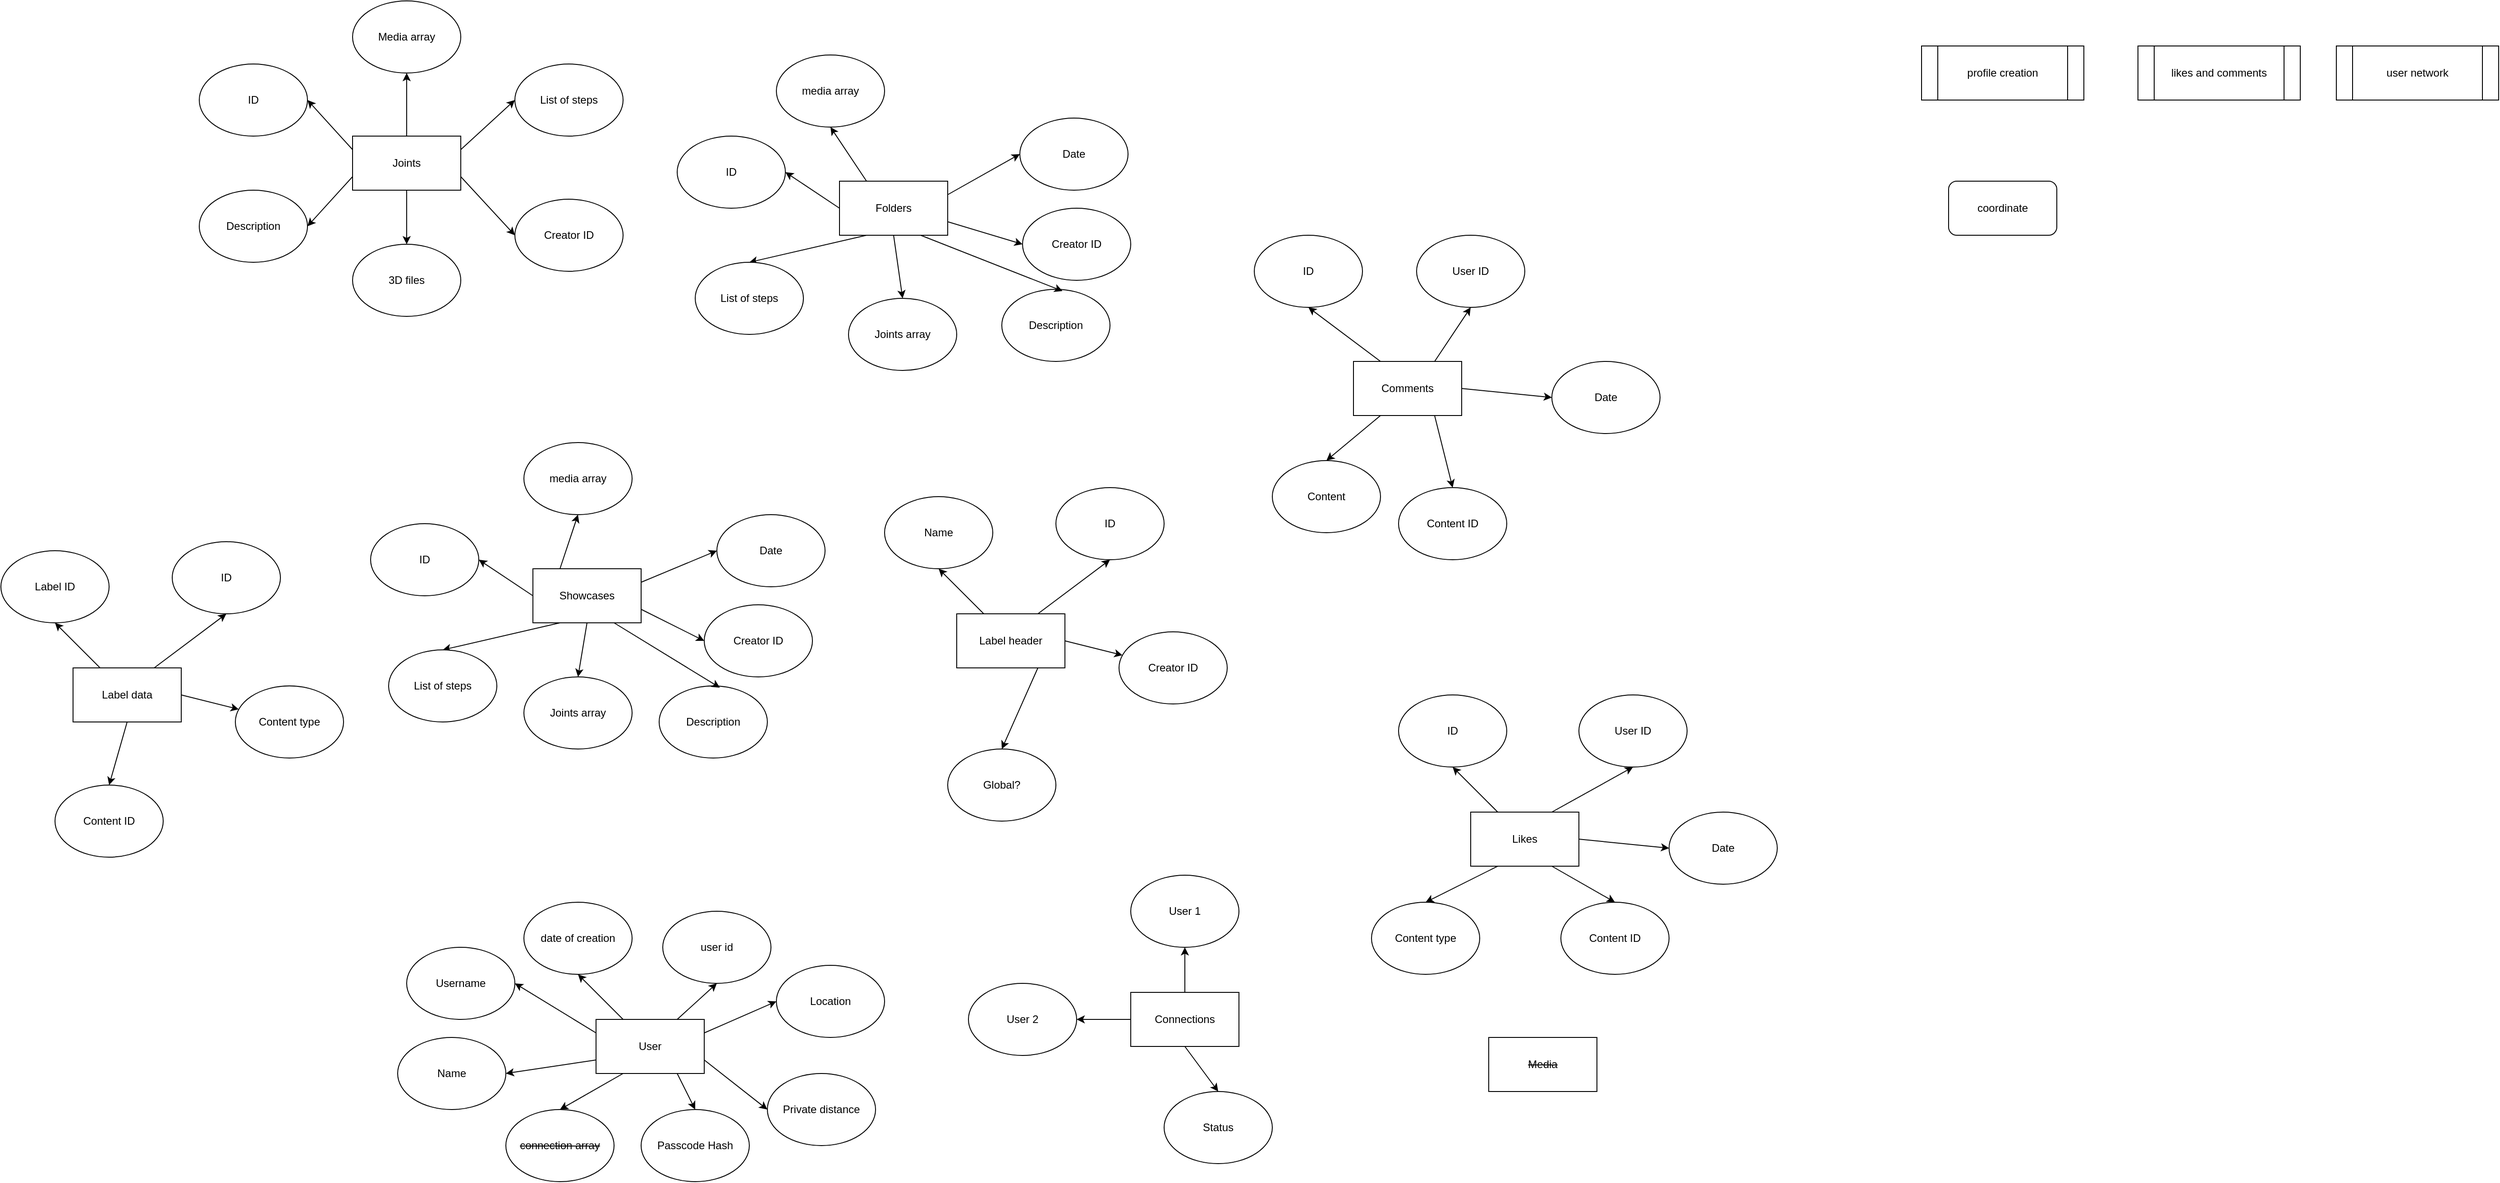 <mxfile version="26.2.15">
  <diagram id="C5RBs43oDa-KdzZeNtuy" name="Page-1">
    <mxGraphModel dx="2332" dy="1842" grid="1" gridSize="10" guides="1" tooltips="1" connect="1" arrows="1" fold="1" page="1" pageScale="1" pageWidth="827" pageHeight="1169" math="0" shadow="0">
      <root>
        <mxCell id="WIyWlLk6GJQsqaUBKTNV-0" />
        <mxCell id="WIyWlLk6GJQsqaUBKTNV-1" parent="WIyWlLk6GJQsqaUBKTNV-0" />
        <mxCell id="KM4ZaIcSySpSmgN7gL_V-80" style="edgeStyle=none;shape=connector;rounded=0;orthogonalLoop=1;jettySize=auto;html=1;exitX=0.5;exitY=1;exitDx=0;exitDy=0;strokeColor=default;align=center;verticalAlign=middle;fontFamily=Helvetica;fontSize=11;fontColor=default;labelBackgroundColor=default;endArrow=classic;" parent="WIyWlLk6GJQsqaUBKTNV-1" source="A2ExsAEQFThplT-EuYZs-0" target="KM4ZaIcSySpSmgN7gL_V-60" edge="1">
          <mxGeometry relative="1" as="geometry" />
        </mxCell>
        <mxCell id="KM4ZaIcSySpSmgN7gL_V-81" style="edgeStyle=none;shape=connector;rounded=0;orthogonalLoop=1;jettySize=auto;html=1;exitX=1;exitY=0.75;exitDx=0;exitDy=0;entryX=0;entryY=0.5;entryDx=0;entryDy=0;strokeColor=default;align=center;verticalAlign=middle;fontFamily=Helvetica;fontSize=11;fontColor=default;labelBackgroundColor=default;endArrow=classic;" parent="WIyWlLk6GJQsqaUBKTNV-1" source="A2ExsAEQFThplT-EuYZs-0" target="KM4ZaIcSySpSmgN7gL_V-61" edge="1">
          <mxGeometry relative="1" as="geometry" />
        </mxCell>
        <mxCell id="KM4ZaIcSySpSmgN7gL_V-82" style="edgeStyle=none;shape=connector;rounded=0;orthogonalLoop=1;jettySize=auto;html=1;exitX=1;exitY=0.25;exitDx=0;exitDy=0;entryX=0;entryY=0.5;entryDx=0;entryDy=0;strokeColor=default;align=center;verticalAlign=middle;fontFamily=Helvetica;fontSize=11;fontColor=default;labelBackgroundColor=default;endArrow=classic;" parent="WIyWlLk6GJQsqaUBKTNV-1" source="A2ExsAEQFThplT-EuYZs-0" target="KM4ZaIcSySpSmgN7gL_V-62" edge="1">
          <mxGeometry relative="1" as="geometry" />
        </mxCell>
        <mxCell id="KM4ZaIcSySpSmgN7gL_V-83" style="edgeStyle=none;shape=connector;rounded=0;orthogonalLoop=1;jettySize=auto;html=1;exitX=0;exitY=0.25;exitDx=0;exitDy=0;entryX=1;entryY=0.5;entryDx=0;entryDy=0;strokeColor=default;align=center;verticalAlign=middle;fontFamily=Helvetica;fontSize=11;fontColor=default;labelBackgroundColor=default;endArrow=classic;" parent="WIyWlLk6GJQsqaUBKTNV-1" source="A2ExsAEQFThplT-EuYZs-0" target="KM4ZaIcSySpSmgN7gL_V-79" edge="1">
          <mxGeometry relative="1" as="geometry" />
        </mxCell>
        <mxCell id="KM4ZaIcSySpSmgN7gL_V-84" style="edgeStyle=none;shape=connector;rounded=0;orthogonalLoop=1;jettySize=auto;html=1;exitX=0;exitY=0.75;exitDx=0;exitDy=0;entryX=1;entryY=0.5;entryDx=0;entryDy=0;strokeColor=default;align=center;verticalAlign=middle;fontFamily=Helvetica;fontSize=11;fontColor=default;labelBackgroundColor=default;endArrow=classic;" parent="WIyWlLk6GJQsqaUBKTNV-1" source="A2ExsAEQFThplT-EuYZs-0" target="KM4ZaIcSySpSmgN7gL_V-64" edge="1">
          <mxGeometry relative="1" as="geometry" />
        </mxCell>
        <mxCell id="KM4ZaIcSySpSmgN7gL_V-85" style="edgeStyle=none;shape=connector;rounded=0;orthogonalLoop=1;jettySize=auto;html=1;exitX=0.5;exitY=0;exitDx=0;exitDy=0;entryX=0.5;entryY=1;entryDx=0;entryDy=0;strokeColor=default;align=center;verticalAlign=middle;fontFamily=Helvetica;fontSize=11;fontColor=default;labelBackgroundColor=default;endArrow=classic;" parent="WIyWlLk6GJQsqaUBKTNV-1" source="A2ExsAEQFThplT-EuYZs-0" target="KM4ZaIcSySpSmgN7gL_V-77" edge="1">
          <mxGeometry relative="1" as="geometry" />
        </mxCell>
        <mxCell id="A2ExsAEQFThplT-EuYZs-0" value="&lt;div&gt;Joints&lt;/div&gt;" style="rounded=0;whiteSpace=wrap;html=1;" parent="WIyWlLk6GJQsqaUBKTNV-1" vertex="1">
          <mxGeometry x="-110" y="-290" width="120" height="60" as="geometry" />
        </mxCell>
        <mxCell id="KM4ZaIcSySpSmgN7gL_V-27" style="edgeStyle=none;shape=connector;rounded=0;orthogonalLoop=1;jettySize=auto;html=1;exitX=0.25;exitY=0;exitDx=0;exitDy=0;entryX=0.5;entryY=1;entryDx=0;entryDy=0;strokeColor=default;align=center;verticalAlign=middle;fontFamily=Helvetica;fontSize=11;fontColor=default;labelBackgroundColor=default;endArrow=classic;" parent="WIyWlLk6GJQsqaUBKTNV-1" source="A2ExsAEQFThplT-EuYZs-1" target="KM4ZaIcSySpSmgN7gL_V-25" edge="1">
          <mxGeometry relative="1" as="geometry" />
        </mxCell>
        <mxCell id="KM4ZaIcSySpSmgN7gL_V-29" style="edgeStyle=none;shape=connector;rounded=0;orthogonalLoop=1;jettySize=auto;html=1;exitX=0.25;exitY=1;exitDx=0;exitDy=0;entryX=0.5;entryY=0;entryDx=0;entryDy=0;strokeColor=default;align=center;verticalAlign=middle;fontFamily=Helvetica;fontSize=11;fontColor=default;labelBackgroundColor=default;endArrow=classic;" parent="WIyWlLk6GJQsqaUBKTNV-1" source="A2ExsAEQFThplT-EuYZs-1" target="KM4ZaIcSySpSmgN7gL_V-24" edge="1">
          <mxGeometry relative="1" as="geometry" />
        </mxCell>
        <mxCell id="KM4ZaIcSySpSmgN7gL_V-33" style="edgeStyle=none;shape=connector;rounded=0;orthogonalLoop=1;jettySize=auto;html=1;exitX=0;exitY=0.5;exitDx=0;exitDy=0;entryX=1;entryY=0.5;entryDx=0;entryDy=0;strokeColor=default;align=center;verticalAlign=middle;fontFamily=Helvetica;fontSize=11;fontColor=default;labelBackgroundColor=default;endArrow=classic;" parent="WIyWlLk6GJQsqaUBKTNV-1" source="A2ExsAEQFThplT-EuYZs-1" target="KM4ZaIcSySpSmgN7gL_V-31" edge="1">
          <mxGeometry relative="1" as="geometry" />
        </mxCell>
        <mxCell id="KM4ZaIcSySpSmgN7gL_V-34" style="edgeStyle=none;shape=connector;rounded=0;orthogonalLoop=1;jettySize=auto;html=1;exitX=1;exitY=0.75;exitDx=0;exitDy=0;entryX=0;entryY=0.5;entryDx=0;entryDy=0;strokeColor=default;align=center;verticalAlign=middle;fontFamily=Helvetica;fontSize=11;fontColor=default;labelBackgroundColor=default;endArrow=classic;" parent="WIyWlLk6GJQsqaUBKTNV-1" source="A2ExsAEQFThplT-EuYZs-1" target="KM4ZaIcSySpSmgN7gL_V-32" edge="1">
          <mxGeometry relative="1" as="geometry" />
        </mxCell>
        <mxCell id="KM4ZaIcSySpSmgN7gL_V-38" style="edgeStyle=none;shape=connector;rounded=0;orthogonalLoop=1;jettySize=auto;html=1;exitX=0.5;exitY=1;exitDx=0;exitDy=0;entryX=0.5;entryY=0;entryDx=0;entryDy=0;strokeColor=default;align=center;verticalAlign=middle;fontFamily=Helvetica;fontSize=11;fontColor=default;labelBackgroundColor=default;endArrow=classic;" parent="WIyWlLk6GJQsqaUBKTNV-1" source="A2ExsAEQFThplT-EuYZs-1" target="KM4ZaIcSySpSmgN7gL_V-35" edge="1">
          <mxGeometry relative="1" as="geometry" />
        </mxCell>
        <mxCell id="KM4ZaIcSySpSmgN7gL_V-59" style="edgeStyle=none;shape=connector;rounded=0;orthogonalLoop=1;jettySize=auto;html=1;exitX=1;exitY=0.25;exitDx=0;exitDy=0;entryX=0;entryY=0.5;entryDx=0;entryDy=0;strokeColor=default;align=center;verticalAlign=middle;fontFamily=Helvetica;fontSize=11;fontColor=default;labelBackgroundColor=default;endArrow=classic;" parent="WIyWlLk6GJQsqaUBKTNV-1" source="A2ExsAEQFThplT-EuYZs-1" target="KM4ZaIcSySpSmgN7gL_V-58" edge="1">
          <mxGeometry relative="1" as="geometry" />
        </mxCell>
        <mxCell id="A2ExsAEQFThplT-EuYZs-1" value="Folders" style="rounded=0;whiteSpace=wrap;html=1;" parent="WIyWlLk6GJQsqaUBKTNV-1" vertex="1">
          <mxGeometry x="430" y="-240" width="120" height="60" as="geometry" />
        </mxCell>
        <mxCell id="A2ExsAEQFThplT-EuYZs-40" style="edgeStyle=none;shape=connector;rounded=0;orthogonalLoop=1;jettySize=auto;html=1;exitX=0.25;exitY=0;exitDx=0;exitDy=0;entryX=0.5;entryY=1;entryDx=0;entryDy=0;strokeColor=default;align=center;verticalAlign=middle;fontFamily=Helvetica;fontSize=11;fontColor=default;labelBackgroundColor=default;endArrow=classic;" parent="WIyWlLk6GJQsqaUBKTNV-1" source="A2ExsAEQFThplT-EuYZs-2" target="A2ExsAEQFThplT-EuYZs-39" edge="1">
          <mxGeometry relative="1" as="geometry" />
        </mxCell>
        <mxCell id="A2ExsAEQFThplT-EuYZs-41" style="edgeStyle=none;shape=connector;rounded=0;orthogonalLoop=1;jettySize=auto;html=1;exitX=0.75;exitY=0;exitDx=0;exitDy=0;entryX=0.5;entryY=1;entryDx=0;entryDy=0;strokeColor=default;align=center;verticalAlign=middle;fontFamily=Helvetica;fontSize=11;fontColor=default;labelBackgroundColor=default;endArrow=classic;" parent="WIyWlLk6GJQsqaUBKTNV-1" source="A2ExsAEQFThplT-EuYZs-2" target="A2ExsAEQFThplT-EuYZs-34" edge="1">
          <mxGeometry relative="1" as="geometry" />
        </mxCell>
        <mxCell id="A2ExsAEQFThplT-EuYZs-44" style="edgeStyle=none;shape=connector;rounded=0;orthogonalLoop=1;jettySize=auto;html=1;exitX=0.75;exitY=1;exitDx=0;exitDy=0;entryX=0.5;entryY=0;entryDx=0;entryDy=0;strokeColor=default;align=center;verticalAlign=middle;fontFamily=Helvetica;fontSize=11;fontColor=default;labelBackgroundColor=default;endArrow=classic;" parent="WIyWlLk6GJQsqaUBKTNV-1" source="A2ExsAEQFThplT-EuYZs-2" target="A2ExsAEQFThplT-EuYZs-35" edge="1">
          <mxGeometry relative="1" as="geometry" />
        </mxCell>
        <mxCell id="A2ExsAEQFThplT-EuYZs-46" style="edgeStyle=none;shape=connector;rounded=0;orthogonalLoop=1;jettySize=auto;html=1;exitX=1;exitY=0.5;exitDx=0;exitDy=0;strokeColor=default;align=center;verticalAlign=middle;fontFamily=Helvetica;fontSize=11;fontColor=default;labelBackgroundColor=default;endArrow=classic;" parent="WIyWlLk6GJQsqaUBKTNV-1" source="A2ExsAEQFThplT-EuYZs-2" target="A2ExsAEQFThplT-EuYZs-45" edge="1">
          <mxGeometry relative="1" as="geometry" />
        </mxCell>
        <mxCell id="A2ExsAEQFThplT-EuYZs-2" value="Label header" style="rounded=0;whiteSpace=wrap;html=1;" parent="WIyWlLk6GJQsqaUBKTNV-1" vertex="1">
          <mxGeometry x="560" y="240" width="120" height="60" as="geometry" />
        </mxCell>
        <mxCell id="A2ExsAEQFThplT-EuYZs-11" style="rounded=0;orthogonalLoop=1;jettySize=auto;html=1;exitX=0.75;exitY=1;exitDx=0;exitDy=0;entryX=0.5;entryY=0;entryDx=0;entryDy=0;" parent="WIyWlLk6GJQsqaUBKTNV-1" source="A2ExsAEQFThplT-EuYZs-3" target="A2ExsAEQFThplT-EuYZs-10" edge="1">
          <mxGeometry relative="1" as="geometry" />
        </mxCell>
        <mxCell id="A2ExsAEQFThplT-EuYZs-13" style="edgeStyle=none;shape=connector;rounded=0;orthogonalLoop=1;jettySize=auto;html=1;exitX=1;exitY=0.75;exitDx=0;exitDy=0;entryX=0;entryY=0.5;entryDx=0;entryDy=0;strokeColor=default;align=center;verticalAlign=middle;fontFamily=Helvetica;fontSize=11;fontColor=default;labelBackgroundColor=default;endArrow=classic;" parent="WIyWlLk6GJQsqaUBKTNV-1" source="A2ExsAEQFThplT-EuYZs-3" target="A2ExsAEQFThplT-EuYZs-12" edge="1">
          <mxGeometry relative="1" as="geometry" />
        </mxCell>
        <mxCell id="A2ExsAEQFThplT-EuYZs-16" style="edgeStyle=none;shape=connector;rounded=0;orthogonalLoop=1;jettySize=auto;html=1;exitX=0.75;exitY=0;exitDx=0;exitDy=0;entryX=0.5;entryY=1;entryDx=0;entryDy=0;strokeColor=default;align=center;verticalAlign=middle;fontFamily=Helvetica;fontSize=11;fontColor=default;labelBackgroundColor=default;endArrow=classic;" parent="WIyWlLk6GJQsqaUBKTNV-1" source="A2ExsAEQFThplT-EuYZs-3" target="A2ExsAEQFThplT-EuYZs-15" edge="1">
          <mxGeometry relative="1" as="geometry" />
        </mxCell>
        <mxCell id="A2ExsAEQFThplT-EuYZs-18" style="edgeStyle=none;shape=connector;rounded=0;orthogonalLoop=1;jettySize=auto;html=1;exitX=0.25;exitY=0;exitDx=0;exitDy=0;entryX=0.5;entryY=1;entryDx=0;entryDy=0;strokeColor=default;align=center;verticalAlign=middle;fontFamily=Helvetica;fontSize=11;fontColor=default;labelBackgroundColor=default;endArrow=classic;" parent="WIyWlLk6GJQsqaUBKTNV-1" source="A2ExsAEQFThplT-EuYZs-3" target="A2ExsAEQFThplT-EuYZs-17" edge="1">
          <mxGeometry relative="1" as="geometry" />
        </mxCell>
        <mxCell id="A2ExsAEQFThplT-EuYZs-20" style="edgeStyle=none;shape=connector;rounded=0;orthogonalLoop=1;jettySize=auto;html=1;exitX=0.25;exitY=1;exitDx=0;exitDy=0;entryX=0.5;entryY=0;entryDx=0;entryDy=0;strokeColor=default;align=center;verticalAlign=middle;fontFamily=Helvetica;fontSize=11;fontColor=default;labelBackgroundColor=default;endArrow=classic;" parent="WIyWlLk6GJQsqaUBKTNV-1" source="A2ExsAEQFThplT-EuYZs-3" target="A2ExsAEQFThplT-EuYZs-19" edge="1">
          <mxGeometry relative="1" as="geometry" />
        </mxCell>
        <mxCell id="A2ExsAEQFThplT-EuYZs-22" style="edgeStyle=none;shape=connector;rounded=0;orthogonalLoop=1;jettySize=auto;html=1;exitX=1;exitY=0.25;exitDx=0;exitDy=0;entryX=0;entryY=0.5;entryDx=0;entryDy=0;strokeColor=default;align=center;verticalAlign=middle;fontFamily=Helvetica;fontSize=11;fontColor=default;labelBackgroundColor=default;endArrow=classic;" parent="WIyWlLk6GJQsqaUBKTNV-1" source="A2ExsAEQFThplT-EuYZs-3" target="A2ExsAEQFThplT-EuYZs-21" edge="1">
          <mxGeometry relative="1" as="geometry" />
        </mxCell>
        <mxCell id="A2ExsAEQFThplT-EuYZs-24" style="edgeStyle=none;shape=connector;rounded=0;orthogonalLoop=1;jettySize=auto;html=1;exitX=0;exitY=0.25;exitDx=0;exitDy=0;entryX=1;entryY=0.5;entryDx=0;entryDy=0;strokeColor=default;align=center;verticalAlign=middle;fontFamily=Helvetica;fontSize=11;fontColor=default;labelBackgroundColor=default;endArrow=classic;" parent="WIyWlLk6GJQsqaUBKTNV-1" source="A2ExsAEQFThplT-EuYZs-3" target="A2ExsAEQFThplT-EuYZs-23" edge="1">
          <mxGeometry relative="1" as="geometry" />
        </mxCell>
        <mxCell id="A2ExsAEQFThplT-EuYZs-26" style="edgeStyle=none;shape=connector;rounded=0;orthogonalLoop=1;jettySize=auto;html=1;exitX=0;exitY=0.75;exitDx=0;exitDy=0;entryX=1;entryY=0.5;entryDx=0;entryDy=0;strokeColor=default;align=center;verticalAlign=middle;fontFamily=Helvetica;fontSize=11;fontColor=default;labelBackgroundColor=default;endArrow=classic;" parent="WIyWlLk6GJQsqaUBKTNV-1" source="A2ExsAEQFThplT-EuYZs-3" target="A2ExsAEQFThplT-EuYZs-25" edge="1">
          <mxGeometry relative="1" as="geometry" />
        </mxCell>
        <mxCell id="A2ExsAEQFThplT-EuYZs-3" value="User" style="rounded=0;whiteSpace=wrap;html=1;" parent="WIyWlLk6GJQsqaUBKTNV-1" vertex="1">
          <mxGeometry x="160" y="690" width="120" height="60" as="geometry" />
        </mxCell>
        <mxCell id="A2ExsAEQFThplT-EuYZs-31" style="edgeStyle=none;shape=connector;rounded=0;orthogonalLoop=1;jettySize=auto;html=1;exitX=0;exitY=0.5;exitDx=0;exitDy=0;entryX=1;entryY=0.5;entryDx=0;entryDy=0;strokeColor=default;align=center;verticalAlign=middle;fontFamily=Helvetica;fontSize=11;fontColor=default;labelBackgroundColor=default;endArrow=classic;" parent="WIyWlLk6GJQsqaUBKTNV-1" source="A2ExsAEQFThplT-EuYZs-4" target="A2ExsAEQFThplT-EuYZs-28" edge="1">
          <mxGeometry relative="1" as="geometry" />
        </mxCell>
        <mxCell id="A2ExsAEQFThplT-EuYZs-32" style="edgeStyle=none;shape=connector;rounded=0;orthogonalLoop=1;jettySize=auto;html=1;exitX=0.5;exitY=1;exitDx=0;exitDy=0;entryX=0.5;entryY=0;entryDx=0;entryDy=0;strokeColor=default;align=center;verticalAlign=middle;fontFamily=Helvetica;fontSize=11;fontColor=default;labelBackgroundColor=default;endArrow=classic;" parent="WIyWlLk6GJQsqaUBKTNV-1" source="A2ExsAEQFThplT-EuYZs-4" target="A2ExsAEQFThplT-EuYZs-29" edge="1">
          <mxGeometry relative="1" as="geometry" />
        </mxCell>
        <mxCell id="A2ExsAEQFThplT-EuYZs-33" style="edgeStyle=none;shape=connector;rounded=0;orthogonalLoop=1;jettySize=auto;html=1;exitX=0.5;exitY=0;exitDx=0;exitDy=0;entryX=0.5;entryY=1;entryDx=0;entryDy=0;strokeColor=default;align=center;verticalAlign=middle;fontFamily=Helvetica;fontSize=11;fontColor=default;labelBackgroundColor=default;endArrow=classic;" parent="WIyWlLk6GJQsqaUBKTNV-1" source="A2ExsAEQFThplT-EuYZs-4" target="A2ExsAEQFThplT-EuYZs-27" edge="1">
          <mxGeometry relative="1" as="geometry" />
        </mxCell>
        <mxCell id="A2ExsAEQFThplT-EuYZs-4" value="Connections" style="rounded=0;whiteSpace=wrap;html=1;" parent="WIyWlLk6GJQsqaUBKTNV-1" vertex="1">
          <mxGeometry x="753" y="660" width="120" height="60" as="geometry" />
        </mxCell>
        <mxCell id="A2ExsAEQFThplT-EuYZs-5" value="&lt;strike&gt;Media&lt;/strike&gt;" style="rounded=0;whiteSpace=wrap;html=1;" parent="WIyWlLk6GJQsqaUBKTNV-1" vertex="1">
          <mxGeometry x="1150" y="710" width="120" height="60" as="geometry" />
        </mxCell>
        <mxCell id="KM4ZaIcSySpSmgN7gL_V-14" style="edgeStyle=none;shape=connector;rounded=0;orthogonalLoop=1;jettySize=auto;html=1;exitX=0.75;exitY=0;exitDx=0;exitDy=0;entryX=0.5;entryY=1;entryDx=0;entryDy=0;strokeColor=default;align=center;verticalAlign=middle;fontFamily=Helvetica;fontSize=11;fontColor=default;labelBackgroundColor=default;endArrow=classic;" parent="WIyWlLk6GJQsqaUBKTNV-1" source="A2ExsAEQFThplT-EuYZs-7" target="KM4ZaIcSySpSmgN7gL_V-10" edge="1">
          <mxGeometry relative="1" as="geometry" />
        </mxCell>
        <mxCell id="KM4ZaIcSySpSmgN7gL_V-15" style="edgeStyle=none;shape=connector;rounded=0;orthogonalLoop=1;jettySize=auto;html=1;exitX=0.25;exitY=0;exitDx=0;exitDy=0;entryX=0.5;entryY=1;entryDx=0;entryDy=0;strokeColor=default;align=center;verticalAlign=middle;fontFamily=Helvetica;fontSize=11;fontColor=default;labelBackgroundColor=default;endArrow=classic;" parent="WIyWlLk6GJQsqaUBKTNV-1" source="A2ExsAEQFThplT-EuYZs-7" target="KM4ZaIcSySpSmgN7gL_V-9" edge="1">
          <mxGeometry relative="1" as="geometry" />
        </mxCell>
        <mxCell id="KM4ZaIcSySpSmgN7gL_V-16" style="edgeStyle=none;shape=connector;rounded=0;orthogonalLoop=1;jettySize=auto;html=1;exitX=0.25;exitY=1;exitDx=0;exitDy=0;entryX=0.5;entryY=0;entryDx=0;entryDy=0;strokeColor=default;align=center;verticalAlign=middle;fontFamily=Helvetica;fontSize=11;fontColor=default;labelBackgroundColor=default;endArrow=classic;" parent="WIyWlLk6GJQsqaUBKTNV-1" source="A2ExsAEQFThplT-EuYZs-7" target="KM4ZaIcSySpSmgN7gL_V-11" edge="1">
          <mxGeometry relative="1" as="geometry" />
        </mxCell>
        <mxCell id="KM4ZaIcSySpSmgN7gL_V-17" style="edgeStyle=none;shape=connector;rounded=0;orthogonalLoop=1;jettySize=auto;html=1;exitX=0.75;exitY=1;exitDx=0;exitDy=0;entryX=0.5;entryY=0;entryDx=0;entryDy=0;strokeColor=default;align=center;verticalAlign=middle;fontFamily=Helvetica;fontSize=11;fontColor=default;labelBackgroundColor=default;endArrow=classic;" parent="WIyWlLk6GJQsqaUBKTNV-1" source="A2ExsAEQFThplT-EuYZs-7" target="KM4ZaIcSySpSmgN7gL_V-12" edge="1">
          <mxGeometry relative="1" as="geometry" />
        </mxCell>
        <mxCell id="KM4ZaIcSySpSmgN7gL_V-18" style="edgeStyle=none;shape=connector;rounded=0;orthogonalLoop=1;jettySize=auto;html=1;exitX=1;exitY=0.5;exitDx=0;exitDy=0;entryX=0;entryY=0.5;entryDx=0;entryDy=0;strokeColor=default;align=center;verticalAlign=middle;fontFamily=Helvetica;fontSize=11;fontColor=default;labelBackgroundColor=default;endArrow=classic;" parent="WIyWlLk6GJQsqaUBKTNV-1" source="A2ExsAEQFThplT-EuYZs-7" target="KM4ZaIcSySpSmgN7gL_V-13" edge="1">
          <mxGeometry relative="1" as="geometry" />
        </mxCell>
        <mxCell id="A2ExsAEQFThplT-EuYZs-7" value="Comments" style="rounded=0;whiteSpace=wrap;html=1;" parent="WIyWlLk6GJQsqaUBKTNV-1" vertex="1">
          <mxGeometry x="1000" y="-40" width="120" height="60" as="geometry" />
        </mxCell>
        <mxCell id="KM4ZaIcSySpSmgN7gL_V-2" style="rounded=0;orthogonalLoop=1;jettySize=auto;html=1;exitX=0.25;exitY=0;exitDx=0;exitDy=0;entryX=0.5;entryY=1;entryDx=0;entryDy=0;" parent="WIyWlLk6GJQsqaUBKTNV-1" source="A2ExsAEQFThplT-EuYZs-8" target="A2ExsAEQFThplT-EuYZs-48" edge="1">
          <mxGeometry relative="1" as="geometry" />
        </mxCell>
        <mxCell id="KM4ZaIcSySpSmgN7gL_V-3" style="edgeStyle=none;shape=connector;rounded=0;orthogonalLoop=1;jettySize=auto;html=1;exitX=0.75;exitY=0;exitDx=0;exitDy=0;entryX=0.5;entryY=1;entryDx=0;entryDy=0;strokeColor=default;align=center;verticalAlign=middle;fontFamily=Helvetica;fontSize=11;fontColor=default;labelBackgroundColor=default;endArrow=classic;" parent="WIyWlLk6GJQsqaUBKTNV-1" source="A2ExsAEQFThplT-EuYZs-8" target="KM4ZaIcSySpSmgN7gL_V-0" edge="1">
          <mxGeometry relative="1" as="geometry" />
        </mxCell>
        <mxCell id="KM4ZaIcSySpSmgN7gL_V-6" style="edgeStyle=none;shape=connector;rounded=0;orthogonalLoop=1;jettySize=auto;html=1;exitX=1;exitY=0.5;exitDx=0;exitDy=0;entryX=0;entryY=0.5;entryDx=0;entryDy=0;strokeColor=default;align=center;verticalAlign=middle;fontFamily=Helvetica;fontSize=11;fontColor=default;labelBackgroundColor=default;endArrow=classic;" parent="WIyWlLk6GJQsqaUBKTNV-1" source="A2ExsAEQFThplT-EuYZs-8" target="KM4ZaIcSySpSmgN7gL_V-5" edge="1">
          <mxGeometry relative="1" as="geometry" />
        </mxCell>
        <mxCell id="KM4ZaIcSySpSmgN7gL_V-7" style="edgeStyle=none;shape=connector;rounded=0;orthogonalLoop=1;jettySize=auto;html=1;exitX=0.25;exitY=1;exitDx=0;exitDy=0;entryX=0.5;entryY=0;entryDx=0;entryDy=0;strokeColor=default;align=center;verticalAlign=middle;fontFamily=Helvetica;fontSize=11;fontColor=default;labelBackgroundColor=default;endArrow=classic;" parent="WIyWlLk6GJQsqaUBKTNV-1" source="A2ExsAEQFThplT-EuYZs-8" target="KM4ZaIcSySpSmgN7gL_V-4" edge="1">
          <mxGeometry relative="1" as="geometry" />
        </mxCell>
        <mxCell id="KM4ZaIcSySpSmgN7gL_V-8" style="edgeStyle=none;shape=connector;rounded=0;orthogonalLoop=1;jettySize=auto;html=1;exitX=0.75;exitY=1;exitDx=0;exitDy=0;entryX=0.5;entryY=0;entryDx=0;entryDy=0;strokeColor=default;align=center;verticalAlign=middle;fontFamily=Helvetica;fontSize=11;fontColor=default;labelBackgroundColor=default;endArrow=classic;" parent="WIyWlLk6GJQsqaUBKTNV-1" source="A2ExsAEQFThplT-EuYZs-8" target="KM4ZaIcSySpSmgN7gL_V-1" edge="1">
          <mxGeometry relative="1" as="geometry" />
        </mxCell>
        <mxCell id="A2ExsAEQFThplT-EuYZs-8" value="Likes" style="rounded=0;whiteSpace=wrap;html=1;" parent="WIyWlLk6GJQsqaUBKTNV-1" vertex="1">
          <mxGeometry x="1130" y="460" width="120" height="60" as="geometry" />
        </mxCell>
        <mxCell id="A2ExsAEQFThplT-EuYZs-10" value="Passcode Hash" style="ellipse;whiteSpace=wrap;html=1;" parent="WIyWlLk6GJQsqaUBKTNV-1" vertex="1">
          <mxGeometry x="210" y="790" width="120" height="80" as="geometry" />
        </mxCell>
        <mxCell id="A2ExsAEQFThplT-EuYZs-12" value="Private distance" style="ellipse;whiteSpace=wrap;html=1;" parent="WIyWlLk6GJQsqaUBKTNV-1" vertex="1">
          <mxGeometry x="350" y="750" width="120" height="80" as="geometry" />
        </mxCell>
        <mxCell id="A2ExsAEQFThplT-EuYZs-15" value="user id" style="ellipse;whiteSpace=wrap;html=1;" parent="WIyWlLk6GJQsqaUBKTNV-1" vertex="1">
          <mxGeometry x="234" y="570" width="120" height="80" as="geometry" />
        </mxCell>
        <mxCell id="A2ExsAEQFThplT-EuYZs-17" value="date of creation" style="ellipse;whiteSpace=wrap;html=1;" parent="WIyWlLk6GJQsqaUBKTNV-1" vertex="1">
          <mxGeometry x="80" y="560" width="120" height="80" as="geometry" />
        </mxCell>
        <mxCell id="A2ExsAEQFThplT-EuYZs-19" value="&lt;strike&gt;connection array &lt;br&gt;&lt;/strike&gt;" style="ellipse;whiteSpace=wrap;html=1;" parent="WIyWlLk6GJQsqaUBKTNV-1" vertex="1">
          <mxGeometry x="60" y="790" width="120" height="80" as="geometry" />
        </mxCell>
        <mxCell id="A2ExsAEQFThplT-EuYZs-21" value="Location" style="ellipse;whiteSpace=wrap;html=1;" parent="WIyWlLk6GJQsqaUBKTNV-1" vertex="1">
          <mxGeometry x="360" y="630" width="120" height="80" as="geometry" />
        </mxCell>
        <mxCell id="A2ExsAEQFThplT-EuYZs-23" value="Username" style="ellipse;whiteSpace=wrap;html=1;" parent="WIyWlLk6GJQsqaUBKTNV-1" vertex="1">
          <mxGeometry x="-50" y="610" width="120" height="80" as="geometry" />
        </mxCell>
        <mxCell id="A2ExsAEQFThplT-EuYZs-25" value="Name" style="ellipse;whiteSpace=wrap;html=1;" parent="WIyWlLk6GJQsqaUBKTNV-1" vertex="1">
          <mxGeometry x="-60" y="710" width="120" height="80" as="geometry" />
        </mxCell>
        <mxCell id="A2ExsAEQFThplT-EuYZs-27" value="User 1" style="ellipse;whiteSpace=wrap;html=1;" parent="WIyWlLk6GJQsqaUBKTNV-1" vertex="1">
          <mxGeometry x="753" y="530" width="120" height="80" as="geometry" />
        </mxCell>
        <mxCell id="A2ExsAEQFThplT-EuYZs-28" value="User 2" style="ellipse;whiteSpace=wrap;html=1;" parent="WIyWlLk6GJQsqaUBKTNV-1" vertex="1">
          <mxGeometry x="573" y="650" width="120" height="80" as="geometry" />
        </mxCell>
        <mxCell id="A2ExsAEQFThplT-EuYZs-29" value="Status" style="ellipse;whiteSpace=wrap;html=1;" parent="WIyWlLk6GJQsqaUBKTNV-1" vertex="1">
          <mxGeometry x="790" y="770" width="120" height="80" as="geometry" />
        </mxCell>
        <mxCell id="A2ExsAEQFThplT-EuYZs-34" value="ID" style="ellipse;whiteSpace=wrap;html=1;" parent="WIyWlLk6GJQsqaUBKTNV-1" vertex="1">
          <mxGeometry x="670" y="100" width="120" height="80" as="geometry" />
        </mxCell>
        <mxCell id="A2ExsAEQFThplT-EuYZs-35" value="Global?" style="ellipse;whiteSpace=wrap;html=1;" parent="WIyWlLk6GJQsqaUBKTNV-1" vertex="1">
          <mxGeometry x="550" y="390" width="120" height="80" as="geometry" />
        </mxCell>
        <mxCell id="A2ExsAEQFThplT-EuYZs-39" value="Name" style="ellipse;whiteSpace=wrap;html=1;" parent="WIyWlLk6GJQsqaUBKTNV-1" vertex="1">
          <mxGeometry x="480" y="110" width="120" height="80" as="geometry" />
        </mxCell>
        <mxCell id="A2ExsAEQFThplT-EuYZs-45" value="Creator ID" style="ellipse;whiteSpace=wrap;html=1;" parent="WIyWlLk6GJQsqaUBKTNV-1" vertex="1">
          <mxGeometry x="740" y="260" width="120" height="80" as="geometry" />
        </mxCell>
        <mxCell id="A2ExsAEQFThplT-EuYZs-48" value="ID" style="ellipse;whiteSpace=wrap;html=1;" parent="WIyWlLk6GJQsqaUBKTNV-1" vertex="1">
          <mxGeometry x="1050" y="330" width="120" height="80" as="geometry" />
        </mxCell>
        <mxCell id="KM4ZaIcSySpSmgN7gL_V-0" value="User ID" style="ellipse;whiteSpace=wrap;html=1;" parent="WIyWlLk6GJQsqaUBKTNV-1" vertex="1">
          <mxGeometry x="1250" y="330" width="120" height="80" as="geometry" />
        </mxCell>
        <mxCell id="KM4ZaIcSySpSmgN7gL_V-1" value="Content ID" style="ellipse;whiteSpace=wrap;html=1;" parent="WIyWlLk6GJQsqaUBKTNV-1" vertex="1">
          <mxGeometry x="1230" y="560" width="120" height="80" as="geometry" />
        </mxCell>
        <mxCell id="KM4ZaIcSySpSmgN7gL_V-4" value="Content type" style="ellipse;whiteSpace=wrap;html=1;" parent="WIyWlLk6GJQsqaUBKTNV-1" vertex="1">
          <mxGeometry x="1020" y="560" width="120" height="80" as="geometry" />
        </mxCell>
        <mxCell id="KM4ZaIcSySpSmgN7gL_V-5" value="Date" style="ellipse;whiteSpace=wrap;html=1;" parent="WIyWlLk6GJQsqaUBKTNV-1" vertex="1">
          <mxGeometry x="1350" y="460" width="120" height="80" as="geometry" />
        </mxCell>
        <mxCell id="KM4ZaIcSySpSmgN7gL_V-9" value="ID" style="ellipse;whiteSpace=wrap;html=1;" parent="WIyWlLk6GJQsqaUBKTNV-1" vertex="1">
          <mxGeometry x="890" y="-180" width="120" height="80" as="geometry" />
        </mxCell>
        <mxCell id="KM4ZaIcSySpSmgN7gL_V-10" value="User ID" style="ellipse;whiteSpace=wrap;html=1;" parent="WIyWlLk6GJQsqaUBKTNV-1" vertex="1">
          <mxGeometry x="1070" y="-180" width="120" height="80" as="geometry" />
        </mxCell>
        <mxCell id="KM4ZaIcSySpSmgN7gL_V-11" value="Content" style="ellipse;whiteSpace=wrap;html=1;" parent="WIyWlLk6GJQsqaUBKTNV-1" vertex="1">
          <mxGeometry x="910" y="70" width="120" height="80" as="geometry" />
        </mxCell>
        <mxCell id="KM4ZaIcSySpSmgN7gL_V-12" value="Content ID" style="ellipse;whiteSpace=wrap;html=1;" parent="WIyWlLk6GJQsqaUBKTNV-1" vertex="1">
          <mxGeometry x="1050" y="100" width="120" height="80" as="geometry" />
        </mxCell>
        <mxCell id="KM4ZaIcSySpSmgN7gL_V-13" value="Date" style="ellipse;whiteSpace=wrap;html=1;" parent="WIyWlLk6GJQsqaUBKTNV-1" vertex="1">
          <mxGeometry x="1220" y="-40" width="120" height="80" as="geometry" />
        </mxCell>
        <mxCell id="KM4ZaIcSySpSmgN7gL_V-23" value="Description" style="ellipse;whiteSpace=wrap;html=1;" parent="WIyWlLk6GJQsqaUBKTNV-1" vertex="1">
          <mxGeometry x="610" y="-120" width="120" height="80" as="geometry" />
        </mxCell>
        <mxCell id="KM4ZaIcSySpSmgN7gL_V-24" value="List of steps" style="ellipse;whiteSpace=wrap;html=1;" parent="WIyWlLk6GJQsqaUBKTNV-1" vertex="1">
          <mxGeometry x="270" y="-150" width="120" height="80" as="geometry" />
        </mxCell>
        <mxCell id="KM4ZaIcSySpSmgN7gL_V-25" value="media array" style="ellipse;whiteSpace=wrap;html=1;" parent="WIyWlLk6GJQsqaUBKTNV-1" vertex="1">
          <mxGeometry x="360" y="-380" width="120" height="80" as="geometry" />
        </mxCell>
        <mxCell id="KM4ZaIcSySpSmgN7gL_V-30" style="edgeStyle=none;shape=connector;rounded=0;orthogonalLoop=1;jettySize=auto;html=1;exitX=0.75;exitY=1;exitDx=0;exitDy=0;entryX=0.561;entryY=0.024;entryDx=0;entryDy=0;entryPerimeter=0;strokeColor=default;align=center;verticalAlign=middle;fontFamily=Helvetica;fontSize=11;fontColor=default;labelBackgroundColor=default;endArrow=classic;" parent="WIyWlLk6GJQsqaUBKTNV-1" source="A2ExsAEQFThplT-EuYZs-1" target="KM4ZaIcSySpSmgN7gL_V-23" edge="1">
          <mxGeometry relative="1" as="geometry" />
        </mxCell>
        <mxCell id="KM4ZaIcSySpSmgN7gL_V-31" value="ID" style="ellipse;whiteSpace=wrap;html=1;" parent="WIyWlLk6GJQsqaUBKTNV-1" vertex="1">
          <mxGeometry x="250" y="-290" width="120" height="80" as="geometry" />
        </mxCell>
        <mxCell id="KM4ZaIcSySpSmgN7gL_V-32" value="Creator ID" style="ellipse;whiteSpace=wrap;html=1;" parent="WIyWlLk6GJQsqaUBKTNV-1" vertex="1">
          <mxGeometry x="633" y="-210" width="120" height="80" as="geometry" />
        </mxCell>
        <mxCell id="KM4ZaIcSySpSmgN7gL_V-35" value="Joints array" style="ellipse;whiteSpace=wrap;html=1;" parent="WIyWlLk6GJQsqaUBKTNV-1" vertex="1">
          <mxGeometry x="440" y="-110" width="120" height="80" as="geometry" />
        </mxCell>
        <mxCell id="KM4ZaIcSySpSmgN7gL_V-37" style="edgeStyle=none;shape=connector;rounded=0;orthogonalLoop=1;jettySize=auto;html=1;exitX=0.5;exitY=1;exitDx=0;exitDy=0;strokeColor=default;align=center;verticalAlign=middle;fontFamily=Helvetica;fontSize=11;fontColor=default;labelBackgroundColor=default;endArrow=classic;" parent="WIyWlLk6GJQsqaUBKTNV-1" source="KM4ZaIcSySpSmgN7gL_V-24" target="KM4ZaIcSySpSmgN7gL_V-24" edge="1">
          <mxGeometry relative="1" as="geometry" />
        </mxCell>
        <mxCell id="KM4ZaIcSySpSmgN7gL_V-40" style="edgeStyle=none;shape=connector;rounded=0;orthogonalLoop=1;jettySize=auto;html=1;exitX=0.25;exitY=0;exitDx=0;exitDy=0;entryX=0.5;entryY=1;entryDx=0;entryDy=0;strokeColor=default;align=center;verticalAlign=middle;fontFamily=Helvetica;fontSize=11;fontColor=default;labelBackgroundColor=default;endArrow=classic;" parent="WIyWlLk6GJQsqaUBKTNV-1" source="KM4ZaIcSySpSmgN7gL_V-46" target="KM4ZaIcSySpSmgN7gL_V-49" edge="1">
          <mxGeometry relative="1" as="geometry" />
        </mxCell>
        <mxCell id="KM4ZaIcSySpSmgN7gL_V-42" style="edgeStyle=none;shape=connector;rounded=0;orthogonalLoop=1;jettySize=auto;html=1;exitX=0.25;exitY=1;exitDx=0;exitDy=0;entryX=0.5;entryY=0;entryDx=0;entryDy=0;strokeColor=default;align=center;verticalAlign=middle;fontFamily=Helvetica;fontSize=11;fontColor=default;labelBackgroundColor=default;endArrow=classic;" parent="WIyWlLk6GJQsqaUBKTNV-1" source="KM4ZaIcSySpSmgN7gL_V-46" target="KM4ZaIcSySpSmgN7gL_V-48" edge="1">
          <mxGeometry relative="1" as="geometry" />
        </mxCell>
        <mxCell id="KM4ZaIcSySpSmgN7gL_V-43" style="edgeStyle=none;shape=connector;rounded=0;orthogonalLoop=1;jettySize=auto;html=1;exitX=0;exitY=0.5;exitDx=0;exitDy=0;entryX=1;entryY=0.5;entryDx=0;entryDy=0;strokeColor=default;align=center;verticalAlign=middle;fontFamily=Helvetica;fontSize=11;fontColor=default;labelBackgroundColor=default;endArrow=classic;" parent="WIyWlLk6GJQsqaUBKTNV-1" source="KM4ZaIcSySpSmgN7gL_V-46" target="KM4ZaIcSySpSmgN7gL_V-52" edge="1">
          <mxGeometry relative="1" as="geometry" />
        </mxCell>
        <mxCell id="KM4ZaIcSySpSmgN7gL_V-44" style="edgeStyle=none;shape=connector;rounded=0;orthogonalLoop=1;jettySize=auto;html=1;exitX=1;exitY=0.75;exitDx=0;exitDy=0;entryX=0;entryY=0.5;entryDx=0;entryDy=0;strokeColor=default;align=center;verticalAlign=middle;fontFamily=Helvetica;fontSize=11;fontColor=default;labelBackgroundColor=default;endArrow=classic;" parent="WIyWlLk6GJQsqaUBKTNV-1" source="KM4ZaIcSySpSmgN7gL_V-46" target="KM4ZaIcSySpSmgN7gL_V-53" edge="1">
          <mxGeometry relative="1" as="geometry" />
        </mxCell>
        <mxCell id="KM4ZaIcSySpSmgN7gL_V-45" style="edgeStyle=none;shape=connector;rounded=0;orthogonalLoop=1;jettySize=auto;html=1;exitX=0.5;exitY=1;exitDx=0;exitDy=0;entryX=0.5;entryY=0;entryDx=0;entryDy=0;strokeColor=default;align=center;verticalAlign=middle;fontFamily=Helvetica;fontSize=11;fontColor=default;labelBackgroundColor=default;endArrow=classic;" parent="WIyWlLk6GJQsqaUBKTNV-1" source="KM4ZaIcSySpSmgN7gL_V-46" target="KM4ZaIcSySpSmgN7gL_V-54" edge="1">
          <mxGeometry relative="1" as="geometry" />
        </mxCell>
        <mxCell id="KM4ZaIcSySpSmgN7gL_V-57" style="edgeStyle=none;shape=connector;rounded=0;orthogonalLoop=1;jettySize=auto;html=1;exitX=1;exitY=0.25;exitDx=0;exitDy=0;entryX=0;entryY=0.5;entryDx=0;entryDy=0;strokeColor=default;align=center;verticalAlign=middle;fontFamily=Helvetica;fontSize=11;fontColor=default;labelBackgroundColor=default;endArrow=classic;" parent="WIyWlLk6GJQsqaUBKTNV-1" source="KM4ZaIcSySpSmgN7gL_V-46" target="KM4ZaIcSySpSmgN7gL_V-56" edge="1">
          <mxGeometry relative="1" as="geometry" />
        </mxCell>
        <mxCell id="KM4ZaIcSySpSmgN7gL_V-46" value="Showcases" style="rounded=0;whiteSpace=wrap;html=1;" parent="WIyWlLk6GJQsqaUBKTNV-1" vertex="1">
          <mxGeometry x="90" y="190" width="120" height="60" as="geometry" />
        </mxCell>
        <mxCell id="KM4ZaIcSySpSmgN7gL_V-47" value="Description" style="ellipse;whiteSpace=wrap;html=1;" parent="WIyWlLk6GJQsqaUBKTNV-1" vertex="1">
          <mxGeometry x="230" y="320" width="120" height="80" as="geometry" />
        </mxCell>
        <mxCell id="KM4ZaIcSySpSmgN7gL_V-48" value="List of steps" style="ellipse;whiteSpace=wrap;html=1;" parent="WIyWlLk6GJQsqaUBKTNV-1" vertex="1">
          <mxGeometry x="-70" y="280" width="120" height="80" as="geometry" />
        </mxCell>
        <mxCell id="KM4ZaIcSySpSmgN7gL_V-49" value="media array" style="ellipse;whiteSpace=wrap;html=1;" parent="WIyWlLk6GJQsqaUBKTNV-1" vertex="1">
          <mxGeometry x="80" y="50" width="120" height="80" as="geometry" />
        </mxCell>
        <mxCell id="KM4ZaIcSySpSmgN7gL_V-51" style="edgeStyle=none;shape=connector;rounded=0;orthogonalLoop=1;jettySize=auto;html=1;exitX=0.75;exitY=1;exitDx=0;exitDy=0;entryX=0.561;entryY=0.024;entryDx=0;entryDy=0;entryPerimeter=0;strokeColor=default;align=center;verticalAlign=middle;fontFamily=Helvetica;fontSize=11;fontColor=default;labelBackgroundColor=default;endArrow=classic;" parent="WIyWlLk6GJQsqaUBKTNV-1" source="KM4ZaIcSySpSmgN7gL_V-46" target="KM4ZaIcSySpSmgN7gL_V-47" edge="1">
          <mxGeometry relative="1" as="geometry" />
        </mxCell>
        <mxCell id="KM4ZaIcSySpSmgN7gL_V-52" value="ID" style="ellipse;whiteSpace=wrap;html=1;" parent="WIyWlLk6GJQsqaUBKTNV-1" vertex="1">
          <mxGeometry x="-90" y="140" width="120" height="80" as="geometry" />
        </mxCell>
        <mxCell id="KM4ZaIcSySpSmgN7gL_V-53" value="Creator ID" style="ellipse;whiteSpace=wrap;html=1;" parent="WIyWlLk6GJQsqaUBKTNV-1" vertex="1">
          <mxGeometry x="280" y="230" width="120" height="80" as="geometry" />
        </mxCell>
        <mxCell id="KM4ZaIcSySpSmgN7gL_V-54" value="Joints array" style="ellipse;whiteSpace=wrap;html=1;" parent="WIyWlLk6GJQsqaUBKTNV-1" vertex="1">
          <mxGeometry x="80" y="310" width="120" height="80" as="geometry" />
        </mxCell>
        <mxCell id="KM4ZaIcSySpSmgN7gL_V-55" style="edgeStyle=none;shape=connector;rounded=0;orthogonalLoop=1;jettySize=auto;html=1;exitX=0.5;exitY=1;exitDx=0;exitDy=0;strokeColor=default;align=center;verticalAlign=middle;fontFamily=Helvetica;fontSize=11;fontColor=default;labelBackgroundColor=default;endArrow=classic;" parent="WIyWlLk6GJQsqaUBKTNV-1" source="KM4ZaIcSySpSmgN7gL_V-48" target="KM4ZaIcSySpSmgN7gL_V-48" edge="1">
          <mxGeometry relative="1" as="geometry" />
        </mxCell>
        <mxCell id="KM4ZaIcSySpSmgN7gL_V-56" value="Date" style="ellipse;whiteSpace=wrap;html=1;" parent="WIyWlLk6GJQsqaUBKTNV-1" vertex="1">
          <mxGeometry x="294" y="130" width="120" height="80" as="geometry" />
        </mxCell>
        <mxCell id="KM4ZaIcSySpSmgN7gL_V-58" value="Date" style="ellipse;whiteSpace=wrap;html=1;" parent="WIyWlLk6GJQsqaUBKTNV-1" vertex="1">
          <mxGeometry x="630" y="-310" width="120" height="80" as="geometry" />
        </mxCell>
        <mxCell id="KM4ZaIcSySpSmgN7gL_V-60" value="3D files" style="ellipse;whiteSpace=wrap;html=1;" parent="WIyWlLk6GJQsqaUBKTNV-1" vertex="1">
          <mxGeometry x="-110" y="-170" width="120" height="80" as="geometry" />
        </mxCell>
        <mxCell id="KM4ZaIcSySpSmgN7gL_V-61" value="Creator ID" style="ellipse;whiteSpace=wrap;html=1;" parent="WIyWlLk6GJQsqaUBKTNV-1" vertex="1">
          <mxGeometry x="70" y="-220" width="120" height="80" as="geometry" />
        </mxCell>
        <mxCell id="KM4ZaIcSySpSmgN7gL_V-62" value="List of steps" style="ellipse;whiteSpace=wrap;html=1;" parent="WIyWlLk6GJQsqaUBKTNV-1" vertex="1">
          <mxGeometry x="70" y="-370" width="120" height="80" as="geometry" />
        </mxCell>
        <mxCell id="KM4ZaIcSySpSmgN7gL_V-64" value="Description" style="ellipse;whiteSpace=wrap;html=1;" parent="WIyWlLk6GJQsqaUBKTNV-1" vertex="1">
          <mxGeometry x="-280" y="-230" width="120" height="80" as="geometry" />
        </mxCell>
        <mxCell id="KM4ZaIcSySpSmgN7gL_V-65" style="edgeStyle=none;shape=connector;rounded=0;orthogonalLoop=1;jettySize=auto;html=1;exitX=0.25;exitY=0;exitDx=0;exitDy=0;entryX=0.5;entryY=1;entryDx=0;entryDy=0;strokeColor=default;align=center;verticalAlign=middle;fontFamily=Helvetica;fontSize=11;fontColor=default;labelBackgroundColor=default;endArrow=classic;" parent="WIyWlLk6GJQsqaUBKTNV-1" source="KM4ZaIcSySpSmgN7gL_V-70" target="KM4ZaIcSySpSmgN7gL_V-74" edge="1">
          <mxGeometry relative="1" as="geometry" />
        </mxCell>
        <mxCell id="KM4ZaIcSySpSmgN7gL_V-66" style="edgeStyle=none;shape=connector;rounded=0;orthogonalLoop=1;jettySize=auto;html=1;exitX=0.75;exitY=0;exitDx=0;exitDy=0;entryX=0.5;entryY=1;entryDx=0;entryDy=0;strokeColor=default;align=center;verticalAlign=middle;fontFamily=Helvetica;fontSize=11;fontColor=default;labelBackgroundColor=default;endArrow=classic;" parent="WIyWlLk6GJQsqaUBKTNV-1" source="KM4ZaIcSySpSmgN7gL_V-70" target="KM4ZaIcSySpSmgN7gL_V-71" edge="1">
          <mxGeometry relative="1" as="geometry" />
        </mxCell>
        <mxCell id="KM4ZaIcSySpSmgN7gL_V-68" style="edgeStyle=none;shape=connector;rounded=0;orthogonalLoop=1;jettySize=auto;html=1;exitX=0.5;exitY=1;exitDx=0;exitDy=0;entryX=0.5;entryY=0;entryDx=0;entryDy=0;strokeColor=default;align=center;verticalAlign=middle;fontFamily=Helvetica;fontSize=11;fontColor=default;labelBackgroundColor=default;endArrow=classic;" parent="WIyWlLk6GJQsqaUBKTNV-1" source="KM4ZaIcSySpSmgN7gL_V-70" target="KM4ZaIcSySpSmgN7gL_V-72" edge="1">
          <mxGeometry relative="1" as="geometry" />
        </mxCell>
        <mxCell id="KM4ZaIcSySpSmgN7gL_V-69" style="edgeStyle=none;shape=connector;rounded=0;orthogonalLoop=1;jettySize=auto;html=1;exitX=1;exitY=0.5;exitDx=0;exitDy=0;strokeColor=default;align=center;verticalAlign=middle;fontFamily=Helvetica;fontSize=11;fontColor=default;labelBackgroundColor=default;endArrow=classic;" parent="WIyWlLk6GJQsqaUBKTNV-1" source="KM4ZaIcSySpSmgN7gL_V-70" target="KM4ZaIcSySpSmgN7gL_V-75" edge="1">
          <mxGeometry relative="1" as="geometry" />
        </mxCell>
        <mxCell id="KM4ZaIcSySpSmgN7gL_V-70" value="Label data" style="rounded=0;whiteSpace=wrap;html=1;" parent="WIyWlLk6GJQsqaUBKTNV-1" vertex="1">
          <mxGeometry x="-420" y="300" width="120" height="60" as="geometry" />
        </mxCell>
        <mxCell id="KM4ZaIcSySpSmgN7gL_V-71" value="ID" style="ellipse;whiteSpace=wrap;html=1;" parent="WIyWlLk6GJQsqaUBKTNV-1" vertex="1">
          <mxGeometry x="-310" y="160" width="120" height="80" as="geometry" />
        </mxCell>
        <mxCell id="KM4ZaIcSySpSmgN7gL_V-72" value="Content ID" style="ellipse;whiteSpace=wrap;html=1;" parent="WIyWlLk6GJQsqaUBKTNV-1" vertex="1">
          <mxGeometry x="-440" y="430" width="120" height="80" as="geometry" />
        </mxCell>
        <mxCell id="KM4ZaIcSySpSmgN7gL_V-74" value="Label ID" style="ellipse;whiteSpace=wrap;html=1;" parent="WIyWlLk6GJQsqaUBKTNV-1" vertex="1">
          <mxGeometry x="-500" y="170" width="120" height="80" as="geometry" />
        </mxCell>
        <mxCell id="KM4ZaIcSySpSmgN7gL_V-75" value="Content type" style="ellipse;whiteSpace=wrap;html=1;" parent="WIyWlLk6GJQsqaUBKTNV-1" vertex="1">
          <mxGeometry x="-240" y="320" width="120" height="80" as="geometry" />
        </mxCell>
        <mxCell id="KM4ZaIcSySpSmgN7gL_V-76" style="edgeStyle=none;shape=connector;rounded=0;orthogonalLoop=1;jettySize=auto;html=1;exitX=0.5;exitY=1;exitDx=0;exitDy=0;strokeColor=default;align=center;verticalAlign=middle;fontFamily=Helvetica;fontSize=11;fontColor=default;labelBackgroundColor=default;endArrow=classic;" parent="WIyWlLk6GJQsqaUBKTNV-1" source="A2ExsAEQFThplT-EuYZs-0" target="A2ExsAEQFThplT-EuYZs-0" edge="1">
          <mxGeometry relative="1" as="geometry" />
        </mxCell>
        <mxCell id="KM4ZaIcSySpSmgN7gL_V-77" value="Media array" style="ellipse;whiteSpace=wrap;html=1;" parent="WIyWlLk6GJQsqaUBKTNV-1" vertex="1">
          <mxGeometry x="-110" y="-440" width="120" height="80" as="geometry" />
        </mxCell>
        <mxCell id="KM4ZaIcSySpSmgN7gL_V-79" value="ID" style="ellipse;whiteSpace=wrap;html=1;" parent="WIyWlLk6GJQsqaUBKTNV-1" vertex="1">
          <mxGeometry x="-280" y="-370" width="120" height="80" as="geometry" />
        </mxCell>
        <mxCell id="Nn4i4wsCuOKwYlNPYYpO-0" value="profile creation" style="shape=process;whiteSpace=wrap;html=1;backgroundOutline=1;" vertex="1" parent="WIyWlLk6GJQsqaUBKTNV-1">
          <mxGeometry x="1630" y="-390" width="180" height="60" as="geometry" />
        </mxCell>
        <mxCell id="Nn4i4wsCuOKwYlNPYYpO-1" value="coordinate" style="rounded=1;whiteSpace=wrap;html=1;" vertex="1" parent="WIyWlLk6GJQsqaUBKTNV-1">
          <mxGeometry x="1660" y="-240" width="120" height="60" as="geometry" />
        </mxCell>
        <mxCell id="Nn4i4wsCuOKwYlNPYYpO-2" value="likes and comments" style="shape=process;whiteSpace=wrap;html=1;backgroundOutline=1;" vertex="1" parent="WIyWlLk6GJQsqaUBKTNV-1">
          <mxGeometry x="1870" y="-390" width="180" height="60" as="geometry" />
        </mxCell>
        <mxCell id="Nn4i4wsCuOKwYlNPYYpO-3" value="user network" style="shape=process;whiteSpace=wrap;html=1;backgroundOutline=1;" vertex="1" parent="WIyWlLk6GJQsqaUBKTNV-1">
          <mxGeometry x="2090" y="-390" width="180" height="60" as="geometry" />
        </mxCell>
      </root>
    </mxGraphModel>
  </diagram>
</mxfile>
